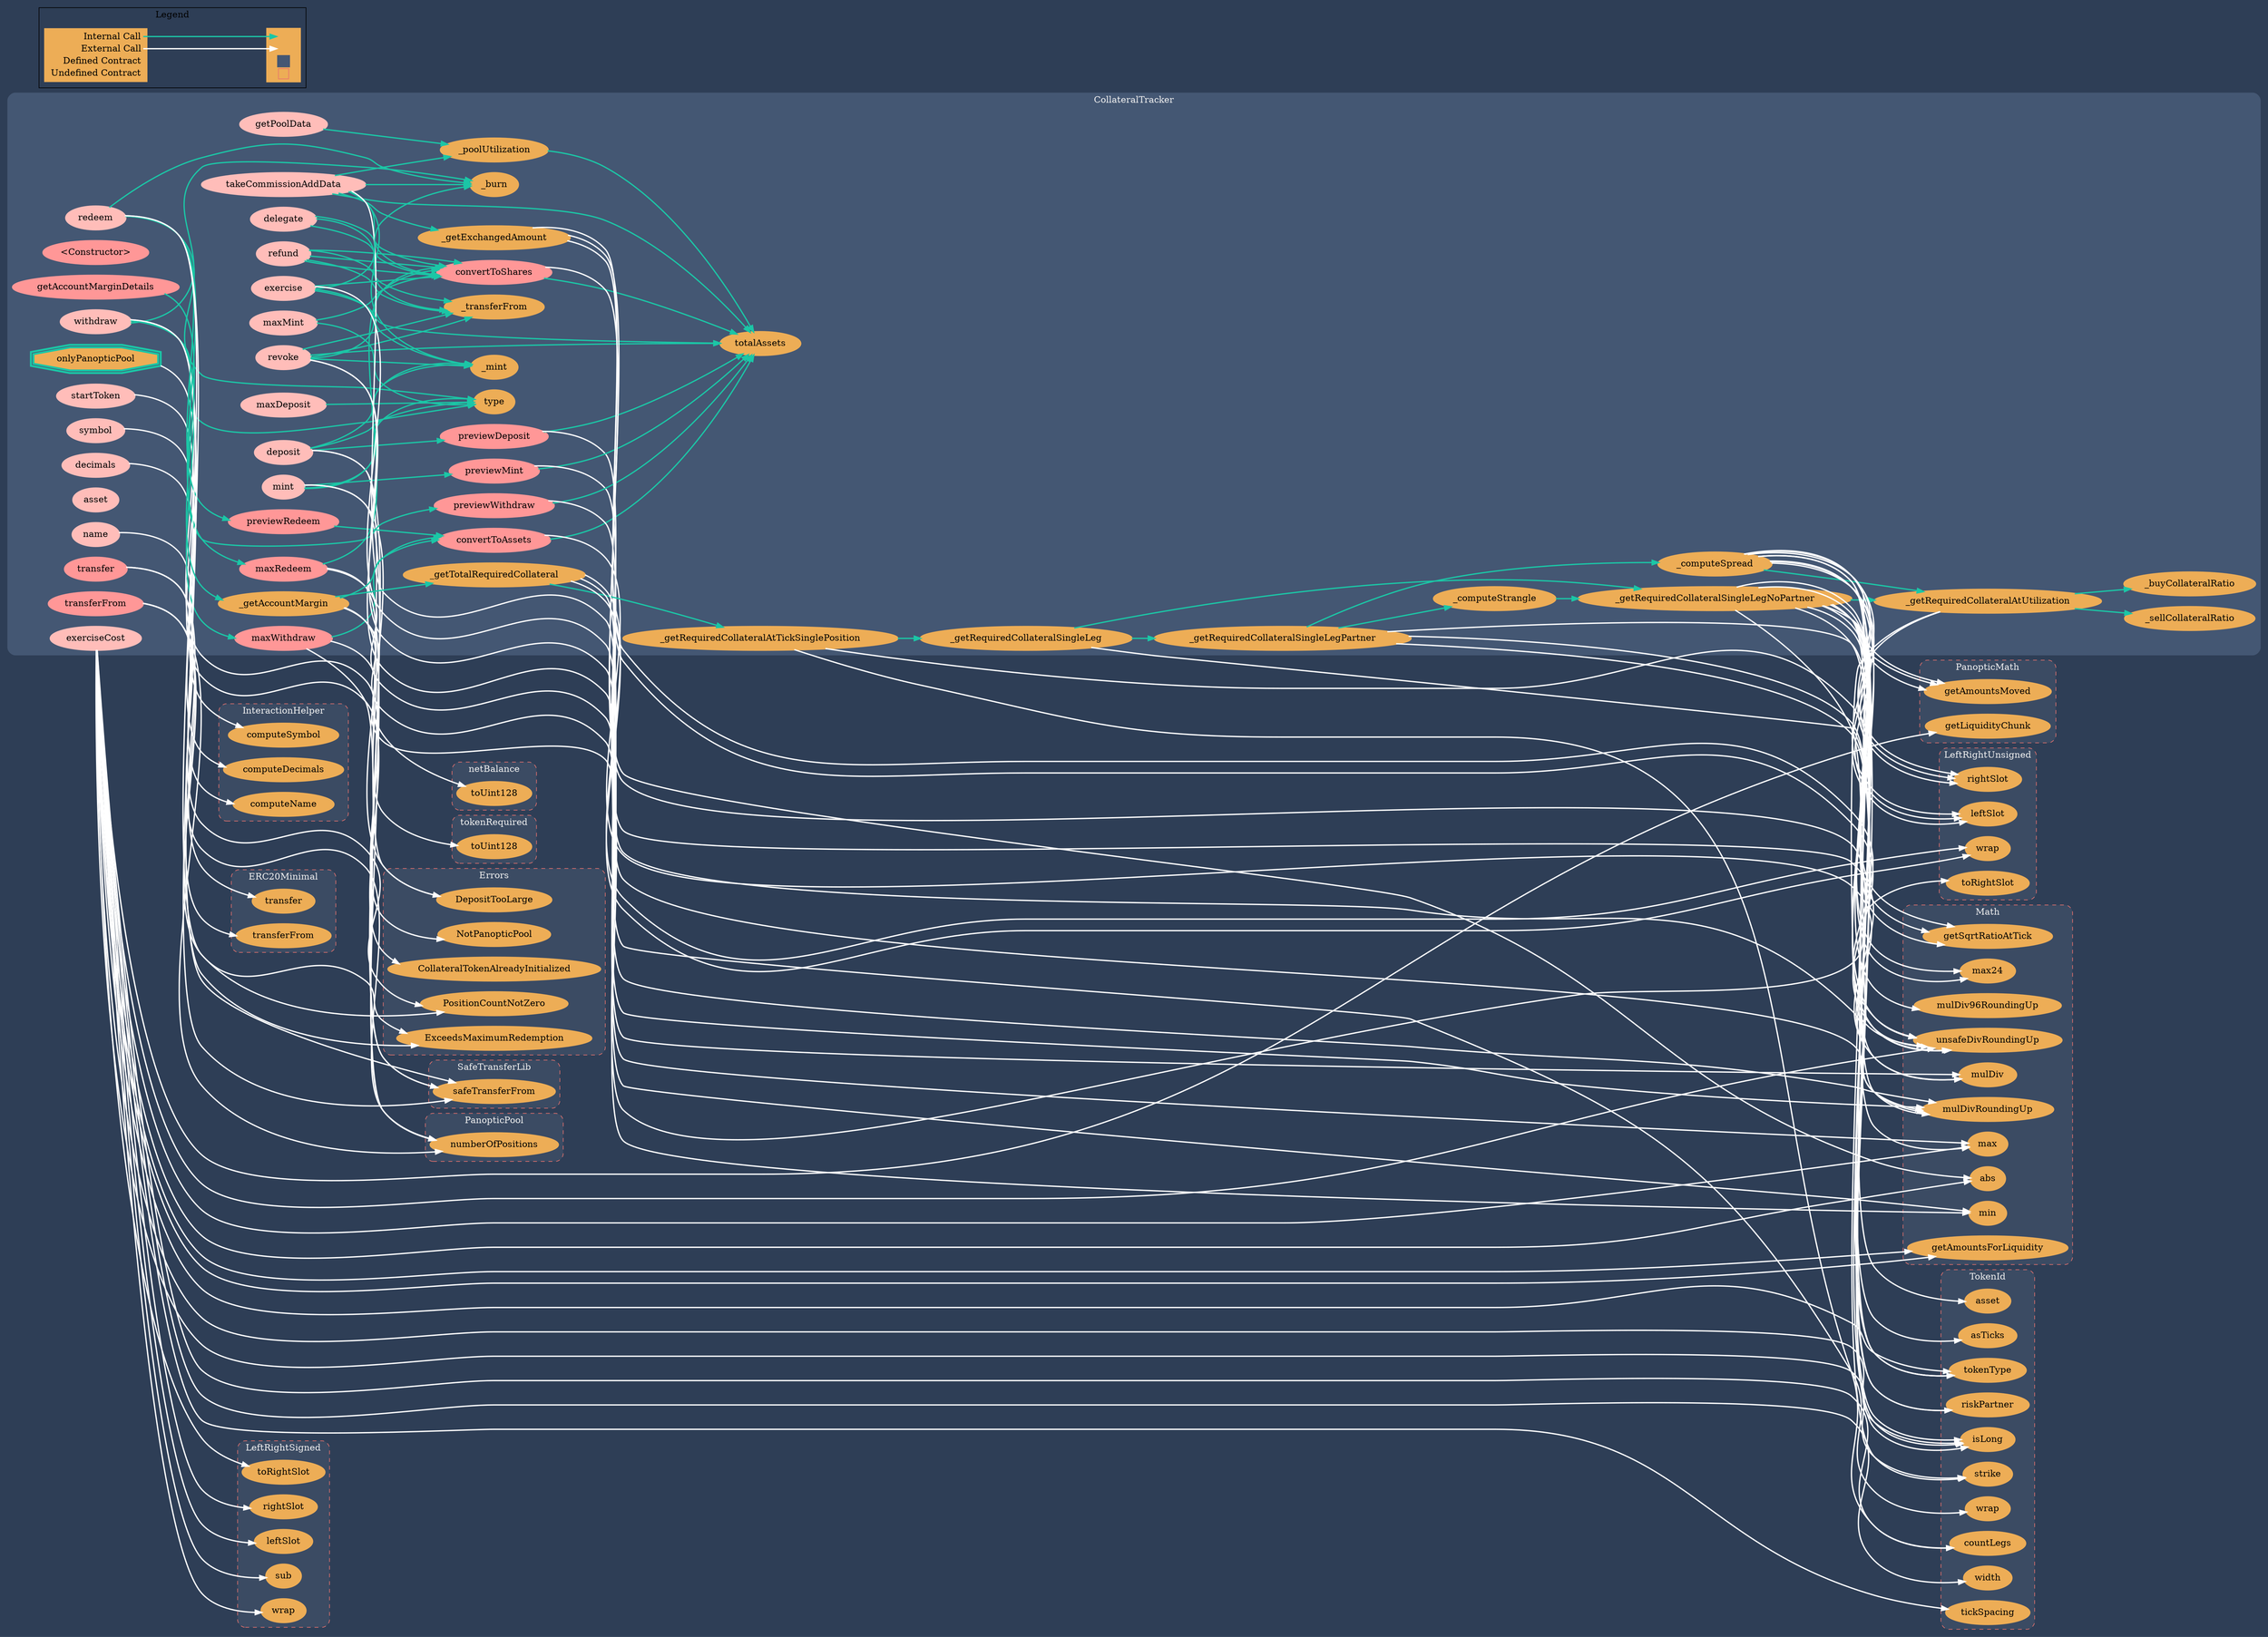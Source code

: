 digraph G {
    graph [ratio = "auto"; page = "100"; compound = true; bgcolor = "#2e3e56";];
    node [style = "filled"; fillcolor = "#edad56"; color = "#edad56"; penwidth = 3;];
    edge [color = "#fcfcfc"; penwidth = 2; fontname = "helvetica Neue Ultra Light";];
    subgraph "clusterCollateralTracker" {
        graph [label = "CollateralTracker"; color = "#445773"; fontcolor = "#f0f0f0"; style = "rounded"; bgcolor = "#445773";];
        "CollateralTracker.onlyPanopticPool" [label = "onlyPanopticPool";color = "#1bc6a6";shape = doubleoctagon;];
        "CollateralTracker.<Constructor>" [label = "<Constructor>";color = "#FF9797";fillcolor = "#FF9797";];
        "CollateralTracker.startToken" [label = "startToken";color = "#ffbdb9";fillcolor = "#ffbdb9";];
        "CollateralTracker.getPoolData" [label = "getPoolData";color = "#ffbdb9";fillcolor = "#ffbdb9";];
        "CollateralTracker.name" [label = "name";color = "#ffbdb9";fillcolor = "#ffbdb9";];
        "CollateralTracker.symbol" [label = "symbol";color = "#ffbdb9";fillcolor = "#ffbdb9";];
        "CollateralTracker.decimals" [label = "decimals";color = "#ffbdb9";fillcolor = "#ffbdb9";];
        "CollateralTracker.transfer" [label = "transfer";color = "#FF9797";fillcolor = "#FF9797";];
        "CollateralTracker.transferFrom" [label = "transferFrom";color = "#FF9797";fillcolor = "#FF9797";];
        "CollateralTracker.asset" [label = "asset";color = "#ffbdb9";fillcolor = "#ffbdb9";];
        "CollateralTracker.totalAssets" [label = "totalAssets";];
        "CollateralTracker.convertToShares" [label = "convertToShares";color = "#FF9797";fillcolor = "#FF9797";];
        "CollateralTracker.convertToAssets" [label = "convertToAssets";color = "#FF9797";fillcolor = "#FF9797";];
        "CollateralTracker.maxDeposit" [label = "maxDeposit";color = "#ffbdb9";fillcolor = "#ffbdb9";];
        "CollateralTracker.previewDeposit" [label = "previewDeposit";color = "#FF9797";fillcolor = "#FF9797";];
        "CollateralTracker.deposit" [label = "deposit";color = "#ffbdb9";fillcolor = "#ffbdb9";];
        "CollateralTracker.maxMint" [label = "maxMint";color = "#ffbdb9";fillcolor = "#ffbdb9";];
        "CollateralTracker.previewMint" [label = "previewMint";color = "#FF9797";fillcolor = "#FF9797";];
        "CollateralTracker.mint" [label = "mint";color = "#ffbdb9";fillcolor = "#ffbdb9";];
        "CollateralTracker.maxWithdraw" [label = "maxWithdraw";color = "#FF9797";fillcolor = "#FF9797";];
        "CollateralTracker.previewWithdraw" [label = "previewWithdraw";color = "#FF9797";fillcolor = "#FF9797";];
        "CollateralTracker.withdraw" [label = "withdraw";color = "#ffbdb9";fillcolor = "#ffbdb9";];
        "CollateralTracker.maxRedeem" [label = "maxRedeem";color = "#FF9797";fillcolor = "#FF9797";];
        "CollateralTracker.previewRedeem" [label = "previewRedeem";color = "#FF9797";fillcolor = "#FF9797";];
        "CollateralTracker.redeem" [label = "redeem";color = "#ffbdb9";fillcolor = "#ffbdb9";];
        "CollateralTracker.exerciseCost" [label = "exerciseCost";color = "#ffbdb9";fillcolor = "#ffbdb9";];
        "CollateralTracker._poolUtilization" [label = "_poolUtilization";];
        "CollateralTracker._sellCollateralRatio" [label = "_sellCollateralRatio";];
        "CollateralTracker._buyCollateralRatio" [label = "_buyCollateralRatio";];
        "CollateralTracker.delegate" [label = "delegate";color = "#ffbdb9";fillcolor = "#ffbdb9";];
        "CollateralTracker.refund" [label = "refund";color = "#ffbdb9";fillcolor = "#ffbdb9";];
        "CollateralTracker.revoke" [label = "revoke";color = "#ffbdb9";fillcolor = "#ffbdb9";];
        "CollateralTracker.takeCommissionAddData" [label = "takeCommissionAddData";color = "#ffbdb9";fillcolor = "#ffbdb9";];
        "CollateralTracker.exercise" [label = "exercise";color = "#ffbdb9";fillcolor = "#ffbdb9";];
        "CollateralTracker._getExchangedAmount" [label = "_getExchangedAmount";];
        "CollateralTracker.getAccountMarginDetails" [label = "getAccountMarginDetails";color = "#FF9797";fillcolor = "#FF9797";];
        "CollateralTracker._getAccountMargin" [label = "_getAccountMargin";];
        "CollateralTracker._getTotalRequiredCollateral" [label = "_getTotalRequiredCollateral";];
        "CollateralTracker._getRequiredCollateralAtTickSinglePosition" [label = "_getRequiredCollateralAtTickSinglePosition";];
        "CollateralTracker._getRequiredCollateralSingleLeg" [label = "_getRequiredCollateralSingleLeg";];
        "CollateralTracker._getRequiredCollateralSingleLegNoPartner" [label = "_getRequiredCollateralSingleLegNoPartner";];
        "CollateralTracker._getRequiredCollateralSingleLegPartner" [label = "_getRequiredCollateralSingleLegPartner";];
        "CollateralTracker._getRequiredCollateralAtUtilization" [label = "_getRequiredCollateralAtUtilization";];
        "CollateralTracker._computeSpread" [label = "_computeSpread";];
        "CollateralTracker._computeStrangle" [label = "_computeStrangle";];
        "CollateralTracker.type" [label = "type";];
        "CollateralTracker._mint" [label = "_mint";];
        "CollateralTracker._burn" [label = "_burn";];
        "CollateralTracker._transferFrom" [label = "_transferFrom";];
    }
    
    subgraph "clusterErrors" {
        graph [label = "Errors"; color = "#e8726d"; fontcolor = "#f0f0f0"; style = "rounded,dashed"; bgcolor = "#3b4b63";];
        "Errors.NotPanopticPool" [label = "NotPanopticPool";];
        "Errors.CollateralTokenAlreadyInitialized" [label = "CollateralTokenAlreadyInitialized";];
        "Errors.PositionCountNotZero" [label = "PositionCountNotZero";];
        "Errors.DepositTooLarge" [label = "DepositTooLarge";];
        "Errors.ExceedsMaximumRedemption" [label = "ExceedsMaximumRedemption";];
    }
    
    subgraph "clusterInteractionHelper" {
        graph [label = "InteractionHelper"; color = "#e8726d"; fontcolor = "#f0f0f0"; style = "rounded,dashed"; bgcolor = "#3b4b63";];
        "InteractionHelper.computeName" [label = "computeName";];
        "InteractionHelper.computeSymbol" [label = "computeSymbol";];
        "InteractionHelper.computeDecimals" [label = "computeDecimals";];
    }
    
    subgraph "clusterPanopticPool" {
        graph [label = "PanopticPool"; color = "#e8726d"; fontcolor = "#f0f0f0"; style = "rounded,dashed"; bgcolor = "#3b4b63";];
        "PanopticPool.numberOfPositions" [label = "numberOfPositions";];
    }
    
    subgraph "clusterERC20Minimal" {
        graph [label = "ERC20Minimal"; color = "#e8726d"; fontcolor = "#f0f0f0"; style = "rounded,dashed"; bgcolor = "#3b4b63";];
        "ERC20Minimal.transfer" [label = "transfer";];
        "ERC20Minimal.transferFrom" [label = "transferFrom";];
    }
    
    subgraph "clusterMath" {
        graph [label = "Math"; color = "#e8726d"; fontcolor = "#f0f0f0"; style = "rounded,dashed"; bgcolor = "#3b4b63";];
        "Math.mulDiv" [label = "mulDiv";];
        "Math.mulDivRoundingUp" [label = "mulDivRoundingUp";];
        "Math.min" [label = "min";];
        "Math.unsafeDivRoundingUp" [label = "unsafeDivRoundingUp";];
        "Math.max" [label = "max";];
        "Math.abs" [label = "abs";];
        "Math.getAmountsForLiquidity" [label = "getAmountsForLiquidity";];
        "Math.getSqrtRatioAtTick" [label = "getSqrtRatioAtTick";];
        "Math.max24" [label = "max24";];
        "Math.mulDiv96RoundingUp" [label = "mulDiv96RoundingUp";];
    }
    
    subgraph "clusterSafeTransferLib" {
        graph [label = "SafeTransferLib"; color = "#e8726d"; fontcolor = "#f0f0f0"; style = "rounded,dashed"; bgcolor = "#3b4b63";];
        "SafeTransferLib.safeTransferFrom" [label = "safeTransferFrom";];
    }
    
    subgraph "clusterTokenId" {
        graph [label = "TokenId"; color = "#e8726d"; fontcolor = "#f0f0f0"; style = "rounded,dashed"; bgcolor = "#3b4b63";];
        "TokenId.countLegs" [label = "countLegs";];
        "TokenId.isLong" [label = "isLong";];
        "TokenId.width" [label = "width";];
        "TokenId.tickSpacing" [label = "tickSpacing";];
        "TokenId.strike" [label = "strike";];
        "TokenId.tokenType" [label = "tokenType";];
        "TokenId.wrap" [label = "wrap";];
        "TokenId.riskPartner" [label = "riskPartner";];
        "TokenId.asTicks" [label = "asTicks";];
        "TokenId.asset" [label = "asset";];
    }
    
    subgraph "clusterPanopticMath" {
        graph [label = "PanopticMath"; color = "#e8726d"; fontcolor = "#f0f0f0"; style = "rounded,dashed"; bgcolor = "#3b4b63";];
        "PanopticMath.getLiquidityChunk" [label = "getLiquidityChunk";];
        "PanopticMath.getAmountsMoved" [label = "getAmountsMoved";];
    }
    
    subgraph "clusterLeftRightSigned" {
        graph [label = "LeftRightSigned"; color = "#e8726d"; fontcolor = "#f0f0f0"; style = "rounded,dashed"; bgcolor = "#3b4b63";];
        "LeftRightSigned.sub" [label = "sub";];
        "LeftRightSigned.wrap" [label = "wrap";];
        "LeftRightSigned.toRightSlot" [label = "toRightSlot";];
        "LeftRightSigned.rightSlot" [label = "rightSlot";];
        "LeftRightSigned.leftSlot" [label = "leftSlot";];
    }
    
    subgraph "clusterLeftRightUnsigned" {
        graph [label = "LeftRightUnsigned"; color = "#e8726d"; fontcolor = "#f0f0f0"; style = "rounded,dashed"; bgcolor = "#3b4b63";];
        "LeftRightUnsigned.toRightSlot" [label = "toRightSlot";];
        "LeftRightUnsigned.wrap" [label = "wrap";];
        "LeftRightUnsigned.rightSlot" [label = "rightSlot";];
        "LeftRightUnsigned.leftSlot" [label = "leftSlot";];
    }
    
    subgraph "clusternetBalance" {
        graph [label = "netBalance"; color = "#e8726d"; fontcolor = "#f0f0f0"; style = "rounded,dashed"; bgcolor = "#3b4b63";];
        "netBalance.toUint128" [label = "toUint128";];
    }
    
    subgraph "clustertokenRequired" {
        graph [label = "tokenRequired"; color = "#e8726d"; fontcolor = "#f0f0f0"; style = "rounded,dashed"; bgcolor = "#3b4b63";];
        "tokenRequired.toUint128" [label = "toUint128";];
    }
    
    "CollateralTracker.onlyPanopticPool";
    "Errors.NotPanopticPool";
    "CollateralTracker.startToken";
    "Errors.CollateralTokenAlreadyInitialized";
    "CollateralTracker.getPoolData";
    "CollateralTracker._poolUtilization";
    "CollateralTracker.name";
    "InteractionHelper.computeName";
    "CollateralTracker.symbol";
    "InteractionHelper.computeSymbol";
    "CollateralTracker.decimals";
    "InteractionHelper.computeDecimals";
    "CollateralTracker.transfer";
    "PanopticPool.numberOfPositions";
    "Errors.PositionCountNotZero";
    "ERC20Minimal.transfer";
    "CollateralTracker.transferFrom";
    "ERC20Minimal.transferFrom";
    "CollateralTracker.convertToShares";
    "Math.mulDiv";
    "CollateralTracker.totalAssets";
    "CollateralTracker.convertToAssets";
    "CollateralTracker.maxDeposit";
    "CollateralTracker.type";
    "CollateralTracker.previewDeposit";
    "CollateralTracker.deposit";
    "Errors.DepositTooLarge";
    "SafeTransferLib.safeTransferFrom";
    "CollateralTracker._mint";
    "CollateralTracker.maxMint";
    "CollateralTracker.previewMint";
    "Math.mulDivRoundingUp";
    "CollateralTracker.mint";
    "CollateralTracker.maxWithdraw";
    "Math.min";
    "CollateralTracker.previewWithdraw";
    "CollateralTracker.withdraw";
    "Errors.ExceedsMaximumRedemption";
    "CollateralTracker._burn";
    "CollateralTracker.maxRedeem";
    "CollateralTracker.previewRedeem";
    "CollateralTracker.redeem";
    "CollateralTracker.exerciseCost";
    "TokenId.countLegs";
    "TokenId.isLong";
    "Math.unsafeDivRoundingUp";
    "TokenId.width";
    "TokenId.tickSpacing";
    "Math.max";
    "Math.abs";
    "TokenId.strike";
    "PanopticMath.getLiquidityChunk";
    "Math.getAmountsForLiquidity";
    "TokenId.tokenType";
    "LeftRightSigned.sub";
    "LeftRightSigned.wrap";
    "LeftRightSigned.toRightSlot";
    "LeftRightSigned.rightSlot";
    "LeftRightSigned.leftSlot";
    "CollateralTracker.delegate";
    "CollateralTracker._transferFrom";
    "CollateralTracker.refund";
    "CollateralTracker.revoke";
    "CollateralTracker.takeCommissionAddData";
    "CollateralTracker._getExchangedAmount";
    "CollateralTracker.exercise";
    "CollateralTracker.getAccountMarginDetails";
    "CollateralTracker._getAccountMargin";
    "CollateralTracker._getTotalRequiredCollateral";
    "LeftRightUnsigned.toRightSlot";
    "netBalance.toUint128";
    "tokenRequired.toUint128";
    "TokenId.wrap";
    "LeftRightUnsigned.wrap";
    "CollateralTracker._getRequiredCollateralAtTickSinglePosition";
    "CollateralTracker._getRequiredCollateralSingleLeg";
    "TokenId.riskPartner";
    "CollateralTracker._getRequiredCollateralSingleLegNoPartner";
    "CollateralTracker._getRequiredCollateralSingleLegPartner";
    "PanopticMath.getAmountsMoved";
    "LeftRightUnsigned.rightSlot";
    "LeftRightUnsigned.leftSlot";
    "CollateralTracker._getRequiredCollateralAtUtilization";
    "TokenId.asTicks";
    "Math.getSqrtRatioAtTick";
    "Math.max24";
    "Math.mulDiv96RoundingUp";
    "CollateralTracker._computeSpread";
    "CollateralTracker._computeStrangle";
    "CollateralTracker._sellCollateralRatio";
    "CollateralTracker._buyCollateralRatio";
    "TokenId.asset";
    "CollateralTracker.onlyPanopticPool" -> "Errors.NotPanopticPool" [color = "white";];
    "CollateralTracker.startToken" -> "Errors.CollateralTokenAlreadyInitialized" [color = "white";];
    "CollateralTracker.getPoolData" -> "CollateralTracker._poolUtilization" [color = "#1bc6a6";];
    "CollateralTracker.name" -> "InteractionHelper.computeName" [color = "white";];
    "CollateralTracker.symbol" -> "InteractionHelper.computeSymbol" [color = "white";];
    "CollateralTracker.decimals" -> "InteractionHelper.computeDecimals" [color = "white";];
    "CollateralTracker.transfer" -> "PanopticPool.numberOfPositions" [color = "white";];
    "CollateralTracker.transfer" -> "Errors.PositionCountNotZero" [color = "white";];
    "CollateralTracker.transfer" -> "ERC20Minimal.transfer" [color = "white";];
    "CollateralTracker.transferFrom" -> "PanopticPool.numberOfPositions" [color = "white";];
    "CollateralTracker.transferFrom" -> "Errors.PositionCountNotZero" [color = "white";];
    "CollateralTracker.transferFrom" -> "ERC20Minimal.transferFrom" [color = "white";];
    "CollateralTracker.convertToShares" -> "Math.mulDiv" [color = "white";];
    "CollateralTracker.convertToShares" -> "CollateralTracker.totalAssets" [color = "#1bc6a6";];
    "CollateralTracker.convertToAssets" -> "Math.mulDiv" [color = "white";];
    "CollateralTracker.convertToAssets" -> "CollateralTracker.totalAssets" [color = "#1bc6a6";];
    "CollateralTracker.maxDeposit" -> "CollateralTracker.type" [color = "#1bc6a6";];
    "CollateralTracker.previewDeposit" -> "Math.mulDiv" [color = "white";];
    "CollateralTracker.previewDeposit" -> "CollateralTracker.totalAssets" [color = "#1bc6a6";];
    "CollateralTracker.deposit" -> "CollateralTracker.type" [color = "#1bc6a6";];
    "CollateralTracker.deposit" -> "Errors.DepositTooLarge" [color = "white";];
    "CollateralTracker.deposit" -> "CollateralTracker.previewDeposit" [color = "#1bc6a6";];
    "CollateralTracker.deposit" -> "SafeTransferLib.safeTransferFrom" [color = "white";];
    "CollateralTracker.deposit" -> "CollateralTracker._mint" [color = "#1bc6a6";];
    "CollateralTracker.maxMint" -> "CollateralTracker.convertToShares" [color = "#1bc6a6";];
    "CollateralTracker.maxMint" -> "CollateralTracker.type" [color = "#1bc6a6";];
    "CollateralTracker.previewMint" -> "Math.mulDivRoundingUp" [color = "white";];
    "CollateralTracker.previewMint" -> "CollateralTracker.totalAssets" [color = "#1bc6a6";];
    "CollateralTracker.mint" -> "CollateralTracker.previewMint" [color = "#1bc6a6";];
    "CollateralTracker.mint" -> "CollateralTracker.type" [color = "#1bc6a6";];
    "CollateralTracker.mint" -> "Errors.DepositTooLarge" [color = "white";];
    "CollateralTracker.mint" -> "SafeTransferLib.safeTransferFrom" [color = "white";];
    "CollateralTracker.mint" -> "CollateralTracker._mint" [color = "#1bc6a6";];
    "CollateralTracker.maxWithdraw" -> "CollateralTracker.convertToAssets" [color = "#1bc6a6";];
    "CollateralTracker.maxWithdraw" -> "PanopticPool.numberOfPositions" [color = "white";];
    "CollateralTracker.maxWithdraw" -> "Math.min" [color = "white";];
    "CollateralTracker.previewWithdraw" -> "Math.mulDivRoundingUp" [color = "white";];
    "CollateralTracker.previewWithdraw" -> "CollateralTracker.totalAssets" [color = "#1bc6a6";];
    "CollateralTracker.withdraw" -> "CollateralTracker.maxWithdraw" [color = "#1bc6a6";];
    "CollateralTracker.withdraw" -> "Errors.ExceedsMaximumRedemption" [color = "white";];
    "CollateralTracker.withdraw" -> "CollateralTracker.previewWithdraw" [color = "#1bc6a6";];
    "CollateralTracker.withdraw" -> "CollateralTracker.type" [color = "#1bc6a6";];
    "CollateralTracker.withdraw" -> "CollateralTracker._burn" [color = "#1bc6a6";];
    "CollateralTracker.withdraw" -> "SafeTransferLib.safeTransferFrom" [color = "white";];
    "CollateralTracker.maxRedeem" -> "CollateralTracker.convertToShares" [color = "#1bc6a6";];
    "CollateralTracker.maxRedeem" -> "PanopticPool.numberOfPositions" [color = "white";];
    "CollateralTracker.maxRedeem" -> "Math.min" [color = "white";];
    "CollateralTracker.previewRedeem" -> "CollateralTracker.convertToAssets" [color = "#1bc6a6";];
    "CollateralTracker.redeem" -> "CollateralTracker.maxRedeem" [color = "#1bc6a6";];
    "CollateralTracker.redeem" -> "Errors.ExceedsMaximumRedemption" [color = "white";];
    "CollateralTracker.redeem" -> "CollateralTracker.type" [color = "#1bc6a6";];
    "CollateralTracker.redeem" -> "CollateralTracker.previewRedeem" [color = "#1bc6a6";];
    "CollateralTracker.redeem" -> "CollateralTracker._burn" [color = "#1bc6a6";];
    "CollateralTracker.redeem" -> "SafeTransferLib.safeTransferFrom" [color = "white";];
    "CollateralTracker.exerciseCost" -> "TokenId.countLegs" [color = "white";];
    "CollateralTracker.exerciseCost" -> "TokenId.isLong" [color = "white";];
    "CollateralTracker.exerciseCost" -> "Math.unsafeDivRoundingUp" [color = "white";];
    "CollateralTracker.exerciseCost" -> "TokenId.width" [color = "white";];
    "CollateralTracker.exerciseCost" -> "TokenId.tickSpacing" [color = "white";];
    "CollateralTracker.exerciseCost" -> "Math.max" [color = "white";];
    "CollateralTracker.exerciseCost" -> "Math.abs" [color = "white";];
    "CollateralTracker.exerciseCost" -> "TokenId.strike" [color = "white";];
    "CollateralTracker.exerciseCost" -> "PanopticMath.getLiquidityChunk" [color = "white";];
    "CollateralTracker.exerciseCost" -> "Math.getAmountsForLiquidity" [color = "white";];
    "CollateralTracker.exerciseCost" -> "Math.getAmountsForLiquidity" [color = "white";];
    "CollateralTracker.exerciseCost" -> "TokenId.tokenType" [color = "white";];
    "CollateralTracker.exerciseCost" -> "LeftRightSigned.sub" [color = "white";];
    "CollateralTracker.exerciseCost" -> "LeftRightSigned.wrap" [color = "white";];
    "CollateralTracker.exerciseCost" -> "LeftRightSigned.toRightSlot" [color = "white";];
    "CollateralTracker.exerciseCost" -> "LeftRightSigned.rightSlot" [color = "white";];
    "CollateralTracker.exerciseCost" -> "LeftRightSigned.leftSlot" [color = "white";];
    "CollateralTracker._poolUtilization" -> "CollateralTracker.totalAssets" [color = "#1bc6a6";];
    "CollateralTracker.delegate" -> "CollateralTracker.convertToShares" [color = "#1bc6a6";];
    "CollateralTracker.delegate" -> "CollateralTracker._transferFrom" [color = "#1bc6a6";];
    "CollateralTracker.delegate" -> "CollateralTracker.convertToShares" [color = "#1bc6a6";];
    "CollateralTracker.refund" -> "CollateralTracker.convertToShares" [color = "#1bc6a6";];
    "CollateralTracker.revoke" -> "CollateralTracker.convertToShares" [color = "#1bc6a6";];
    "CollateralTracker.revoke" -> "CollateralTracker._transferFrom" [color = "#1bc6a6";];
    "CollateralTracker.revoke" -> "CollateralTracker._mint" [color = "#1bc6a6";];
    "CollateralTracker.revoke" -> "Math.mulDiv" [color = "white";];
    "CollateralTracker.revoke" -> "Math.max" [color = "white";];
    "CollateralTracker.revoke" -> "CollateralTracker.totalAssets" [color = "#1bc6a6";];
    "CollateralTracker.revoke" -> "CollateralTracker._transferFrom" [color = "#1bc6a6";];
    "CollateralTracker.refund" -> "CollateralTracker._transferFrom" [color = "#1bc6a6";];
    "CollateralTracker.refund" -> "CollateralTracker.convertToShares" [color = "#1bc6a6";];
    "CollateralTracker.refund" -> "CollateralTracker._transferFrom" [color = "#1bc6a6";];
    "CollateralTracker.refund" -> "CollateralTracker.convertToShares" [color = "#1bc6a6";];
    "CollateralTracker.takeCommissionAddData" -> "CollateralTracker._getExchangedAmount" [color = "#1bc6a6";];
    "CollateralTracker.takeCommissionAddData" -> "Math.mulDivRoundingUp" [color = "white";];
    "CollateralTracker.takeCommissionAddData" -> "CollateralTracker.totalAssets" [color = "#1bc6a6";];
    "CollateralTracker.takeCommissionAddData" -> "CollateralTracker._burn" [color = "#1bc6a6";];
    "CollateralTracker.takeCommissionAddData" -> "CollateralTracker.convertToShares" [color = "#1bc6a6";];
    "CollateralTracker.takeCommissionAddData" -> "CollateralTracker._mint" [color = "#1bc6a6";];
    "CollateralTracker.takeCommissionAddData" -> "CollateralTracker._poolUtilization" [color = "#1bc6a6";];
    "CollateralTracker.exercise" -> "Math.mulDivRoundingUp" [color = "white";];
    "CollateralTracker.exercise" -> "CollateralTracker.totalAssets" [color = "#1bc6a6";];
    "CollateralTracker.exercise" -> "CollateralTracker._burn" [color = "#1bc6a6";];
    "CollateralTracker.exercise" -> "CollateralTracker.convertToShares" [color = "#1bc6a6";];
    "CollateralTracker.exercise" -> "CollateralTracker._mint" [color = "#1bc6a6";];
    "CollateralTracker._getExchangedAmount" -> "Math.unsafeDivRoundingUp" [color = "white";];
    "CollateralTracker._getExchangedAmount" -> "Math.abs" [color = "white";];
    "CollateralTracker._getExchangedAmount" -> "Math.unsafeDivRoundingUp" [color = "white";];
    "CollateralTracker.getAccountMarginDetails" -> "CollateralTracker._getAccountMargin" [color = "#1bc6a6";];
    "CollateralTracker._getAccountMargin" -> "CollateralTracker._getTotalRequiredCollateral" [color = "#1bc6a6";];
    "CollateralTracker._getAccountMargin" -> "CollateralTracker.convertToAssets" [color = "#1bc6a6";];
    "CollateralTracker._getAccountMargin" -> "LeftRightUnsigned.toRightSlot" [color = "white";];
    "CollateralTracker._getAccountMargin" -> "netBalance.toUint128" [color = "white";];
    "CollateralTracker._getAccountMargin" -> "tokenRequired.toUint128" [color = "white";];
    "CollateralTracker._getTotalRequiredCollateral" -> "TokenId.wrap" [color = "white";];
    "CollateralTracker._getTotalRequiredCollateral" -> "LeftRightUnsigned.wrap" [color = "white";];
    "CollateralTracker._getTotalRequiredCollateral" -> "LeftRightUnsigned.wrap" [color = "white";];
    "CollateralTracker._getTotalRequiredCollateral" -> "CollateralTracker._getRequiredCollateralAtTickSinglePosition" [color = "#1bc6a6";];
    "CollateralTracker._getRequiredCollateralAtTickSinglePosition" -> "TokenId.countLegs" [color = "white";];
    "CollateralTracker._getRequiredCollateralAtTickSinglePosition" -> "TokenId.tokenType" [color = "white";];
    "CollateralTracker._getRequiredCollateralAtTickSinglePosition" -> "CollateralTracker._getRequiredCollateralSingleLeg" [color = "#1bc6a6";];
    "CollateralTracker._getRequiredCollateralSingleLeg" -> "TokenId.riskPartner" [color = "white";];
    "CollateralTracker._getRequiredCollateralSingleLeg" -> "CollateralTracker._getRequiredCollateralSingleLegNoPartner" [color = "#1bc6a6";];
    "CollateralTracker._getRequiredCollateralSingleLeg" -> "CollateralTracker._getRequiredCollateralSingleLegPartner" [color = "#1bc6a6";];
    "CollateralTracker._getRequiredCollateralSingleLegNoPartner" -> "TokenId.tokenType" [color = "white";];
    "CollateralTracker._getRequiredCollateralSingleLegNoPartner" -> "PanopticMath.getAmountsMoved" [color = "white";];
    "CollateralTracker._getRequiredCollateralSingleLegNoPartner" -> "LeftRightUnsigned.rightSlot" [color = "white";];
    "CollateralTracker._getRequiredCollateralSingleLegNoPartner" -> "LeftRightUnsigned.leftSlot" [color = "white";];
    "CollateralTracker._getRequiredCollateralSingleLegNoPartner" -> "TokenId.isLong" [color = "white";];
    "CollateralTracker._getRequiredCollateralSingleLegNoPartner" -> "CollateralTracker._getRequiredCollateralAtUtilization" [color = "#1bc6a6";];
    "CollateralTracker._getRequiredCollateralSingleLegNoPartner" -> "TokenId.asTicks" [color = "white";];
    "CollateralTracker._getRequiredCollateralSingleLegNoPartner" -> "TokenId.strike" [color = "white";];
    "CollateralTracker._getRequiredCollateralSingleLegNoPartner" -> "Math.getSqrtRatioAtTick" [color = "white";];
    "CollateralTracker._getRequiredCollateralSingleLegNoPartner" -> "Math.max24" [color = "white";];
    "CollateralTracker._getRequiredCollateralSingleLegNoPartner" -> "Math.getSqrtRatioAtTick" [color = "white";];
    "CollateralTracker._getRequiredCollateralSingleLegNoPartner" -> "Math.max24" [color = "white";];
    "CollateralTracker._getRequiredCollateralSingleLegNoPartner" -> "Math.mulDiv96RoundingUp" [color = "white";];
    "CollateralTracker._getRequiredCollateralSingleLegNoPartner" -> "Math.getSqrtRatioAtTick" [color = "white";];
    "CollateralTracker._getRequiredCollateralSingleLegNoPartner" -> "Math.mulDivRoundingUp" [color = "white";];
    "CollateralTracker._getRequiredCollateralSingleLegPartner" -> "TokenId.riskPartner" [color = "white";];
    "CollateralTracker._getRequiredCollateralSingleLegPartner" -> "TokenId.isLong" [color = "white";];
    "CollateralTracker._getRequiredCollateralSingleLegPartner" -> "TokenId.isLong" [color = "white";];
    "CollateralTracker._getRequiredCollateralSingleLegPartner" -> "CollateralTracker._computeSpread" [color = "#1bc6a6";];
    "CollateralTracker._getRequiredCollateralSingleLegPartner" -> "CollateralTracker._computeStrangle" [color = "#1bc6a6";];
    "CollateralTracker._getRequiredCollateralAtUtilization" -> "CollateralTracker._sellCollateralRatio" [color = "#1bc6a6";];
    "CollateralTracker._getRequiredCollateralAtUtilization" -> "Math.unsafeDivRoundingUp" [color = "white";];
    "CollateralTracker._getRequiredCollateralAtUtilization" -> "CollateralTracker._buyCollateralRatio" [color = "#1bc6a6";];
    "CollateralTracker._getRequiredCollateralAtUtilization" -> "Math.unsafeDivRoundingUp" [color = "white";];
    "CollateralTracker._computeSpread" -> "PanopticMath.getAmountsMoved" [color = "white";];
    "CollateralTracker._computeSpread" -> "PanopticMath.getAmountsMoved" [color = "white";];
    "CollateralTracker._computeSpread" -> "LeftRightUnsigned.rightSlot" [color = "white";];
    "CollateralTracker._computeSpread" -> "LeftRightUnsigned.leftSlot" [color = "white";];
    "CollateralTracker._computeSpread" -> "LeftRightUnsigned.rightSlot" [color = "white";];
    "CollateralTracker._computeSpread" -> "LeftRightUnsigned.leftSlot" [color = "white";];
    "CollateralTracker._computeSpread" -> "TokenId.tokenType" [color = "white";];
    "CollateralTracker._computeSpread" -> "TokenId.asset" [color = "white";];
    "CollateralTracker._computeSpread" -> "Math.unsafeDivRoundingUp" [color = "white";];
    "CollateralTracker._computeSpread" -> "Math.unsafeDivRoundingUp" [color = "white";];
    "CollateralTracker._computeSpread" -> "Math.max" [color = "white";];
    "CollateralTracker._computeSpread" -> "CollateralTracker._getRequiredCollateralAtUtilization" [color = "#1bc6a6";];
    "CollateralTracker._computeStrangle" -> "CollateralTracker._getRequiredCollateralSingleLegNoPartner" [color = "#1bc6a6";];
    
    
    rankdir = LR;
    node [shape = plaintext;];
    subgraph cluster_01 {
        label = "Legend";
        key [label = <<table border="0" cellpadding="2" cellspacing="0" cellborder="0">
            <tr><td align="right" port="i1">Internal Call</td></tr>
            <tr><td align="right" port="i2">External Call</td></tr>
            <tr><td align="right" port="i3">Defined Contract</td></tr>
            <tr><td align="right" port="i4">Undefined Contract</td></tr>
            </table>>;];
        key2 [label = <<table border="0" cellpadding="2" cellspacing="0" cellborder="0">
            <tr><td port="i1">&nbsp;&nbsp;&nbsp;</td></tr>
            <tr><td port="i2">&nbsp;&nbsp;&nbsp;</td></tr>
            <tr><td port="i3" bgcolor="#445773">&nbsp;&nbsp;&nbsp;</td></tr>
            <tr><td port="i4">
            <table border="1" cellborder="0" cellspacing="0" cellpadding="7" color="#e8726d">
            <tr>
            <td></td>
            </tr>
            </table>
            </td></tr>
            </table>>;];
        key:i1:e -> key2:i1:w [color = "#1bc6a6";];
        key:i2:e -> key2:i2:w [color = "white";];
    }
}